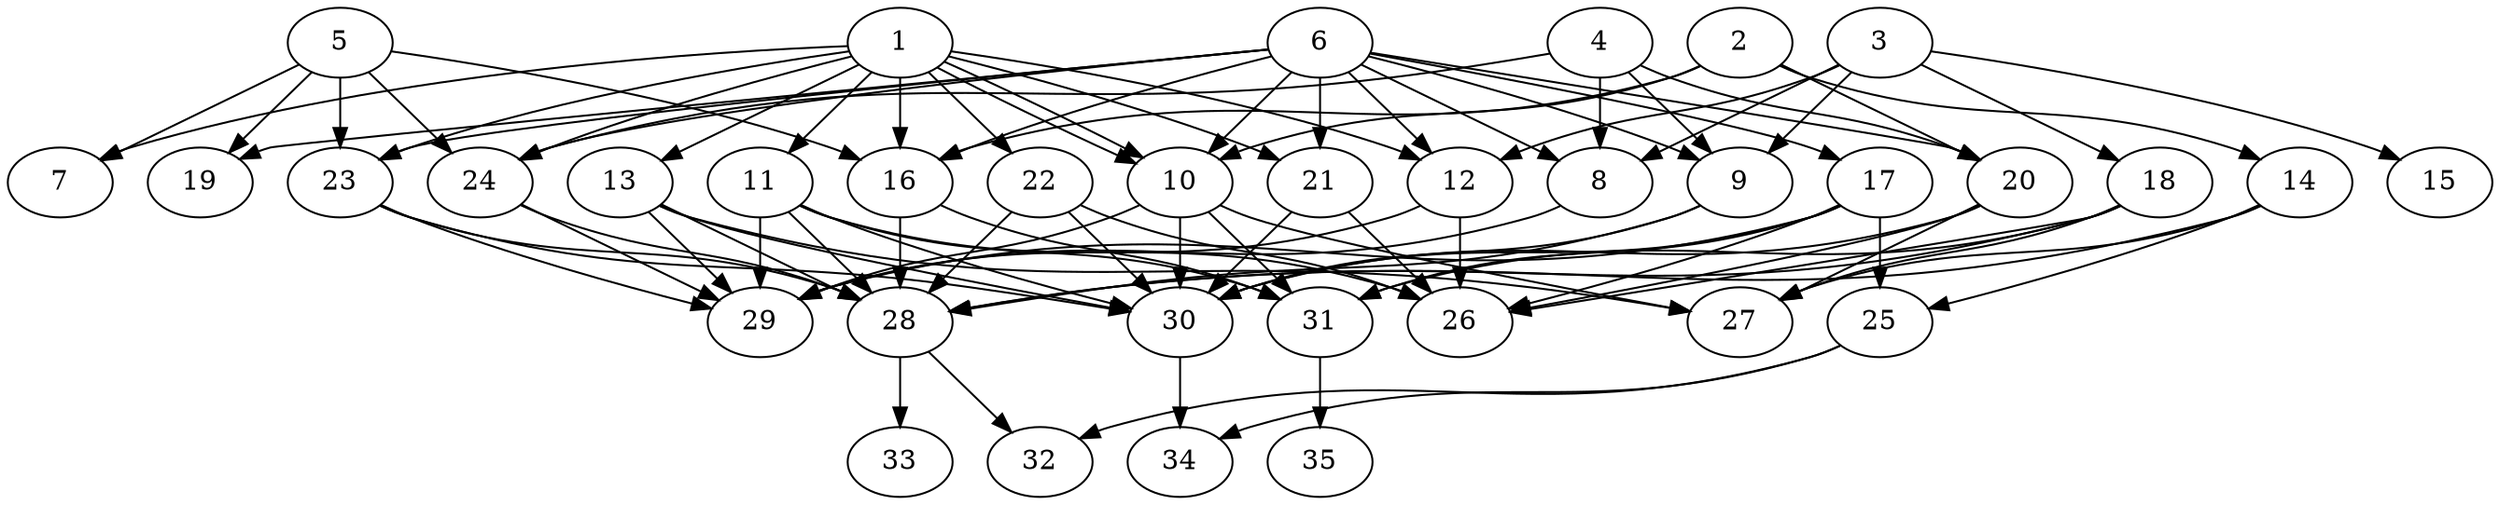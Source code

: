 // DAG (tier=3-complex, mode=compute, n=35, ccr=0.498, fat=0.806, density=0.624, regular=0.259, jump=0.210, mindata=1048576, maxdata=16777216)
// DAG automatically generated by daggen at Sun Aug 24 16:33:34 2025
// /home/ermia/Project/Environments/daggen/bin/daggen --dot --ccr 0.498 --fat 0.806 --regular 0.259 --density 0.624 --jump 0.210 --mindata 1048576 --maxdata 16777216 -n 35 
digraph G {
  1 [size="1208510472617608609792", alpha="0.14", expect_size="604255236308804304896"]
  1 -> 7 [size ="907660840927232"]
  1 -> 10 [size ="907660840927232"]
  1 -> 10 [size ="907660840927232"]
  1 -> 11 [size ="907660840927232"]
  1 -> 12 [size ="907660840927232"]
  1 -> 13 [size ="907660840927232"]
  1 -> 16 [size ="907660840927232"]
  1 -> 21 [size ="907660840927232"]
  1 -> 22 [size ="907660840927232"]
  1 -> 23 [size ="907660840927232"]
  1 -> 24 [size ="907660840927232"]
  2 [size="2189059824778477568000", alpha="0.07", expect_size="1094529912389238784000"]
  2 -> 10 [size ="1348740526899200"]
  2 -> 14 [size ="1348740526899200"]
  2 -> 16 [size ="1348740526899200"]
  2 -> 20 [size ="1348740526899200"]
  3 [size="70385799543595128", alpha="0.03", expect_size="35192899771797564"]
  3 -> 8 [size ="1868359226359808"]
  3 -> 9 [size ="1868359226359808"]
  3 -> 12 [size ="1868359226359808"]
  3 -> 15 [size ="1868359226359808"]
  3 -> 18 [size ="1868359226359808"]
  4 [size="1519872236465892098048", alpha="0.09", expect_size="759936118232946049024"]
  4 -> 8 [size ="1057534899126272"]
  4 -> 9 [size ="1057534899126272"]
  4 -> 20 [size ="1057534899126272"]
  4 -> 24 [size ="1057534899126272"]
  5 [size="536040749553107", alpha="0.13", expect_size="268020374776553"]
  5 -> 7 [size ="24072251506688"]
  5 -> 16 [size ="24072251506688"]
  5 -> 19 [size ="24072251506688"]
  5 -> 23 [size ="24072251506688"]
  5 -> 24 [size ="24072251506688"]
  6 [size="516897346694512", alpha="0.03", expect_size="258448673347256"]
  6 -> 8 [size ="23115648204800"]
  6 -> 9 [size ="23115648204800"]
  6 -> 10 [size ="23115648204800"]
  6 -> 12 [size ="23115648204800"]
  6 -> 16 [size ="23115648204800"]
  6 -> 17 [size ="23115648204800"]
  6 -> 19 [size ="23115648204800"]
  6 -> 20 [size ="23115648204800"]
  6 -> 21 [size ="23115648204800"]
  6 -> 23 [size ="23115648204800"]
  6 -> 24 [size ="23115648204800"]
  7 [size="12443814595372515328", alpha="0.03", expect_size="6221907297686257664"]
  8 [size="413032812979250752", alpha="0.19", expect_size="206516406489625376"]
  8 -> 29 [size ="309994641686528"]
  9 [size="664779066396647620608", alpha="0.05", expect_size="332389533198323810304"]
  9 -> 28 [size ="609361311301632"]
  9 -> 30 [size ="609361311301632"]
  10 [size="2360958100278323712", alpha="0.13", expect_size="1180479050139161856"]
  10 -> 27 [size ="1279244273451008"]
  10 -> 29 [size ="1279244273451008"]
  10 -> 30 [size ="1279244273451008"]
  10 -> 31 [size ="1279244273451008"]
  11 [size="13704904295130857472", alpha="0.15", expect_size="6852452147565428736"]
  11 -> 26 [size ="45814961405952"]
  11 -> 28 [size ="45814961405952"]
  11 -> 29 [size ="45814961405952"]
  11 -> 30 [size ="45814961405952"]
  11 -> 31 [size ="45814961405952"]
  12 [size="28560056512094260", alpha="0.16", expect_size="14280028256047130"]
  12 -> 26 [size ="1337700984553472"]
  12 -> 29 [size ="1337700984553472"]
  13 [size="26632502943775480", alpha="0.11", expect_size="13316251471887740"]
  13 -> 27 [size ="620277172011008"]
  13 -> 28 [size ="620277172011008"]
  13 -> 29 [size ="620277172011008"]
  13 -> 30 [size ="620277172011008"]
  14 [size="1772324185926606848", alpha="0.19", expect_size="886162092963303424"]
  14 -> 25 [size ="1774668952371200"]
  14 -> 27 [size ="1774668952371200"]
  14 -> 28 [size ="1774668952371200"]
  15 [size="4485202518954999808000", alpha="0.06", expect_size="2242601259477499904000"]
  16 [size="188667279834322305024", alpha="0.16", expect_size="94333639917161152512"]
  16 -> 28 [size ="263160707678208"]
  16 -> 31 [size ="263160707678208"]
  17 [size="34041189645864496", alpha="0.15", expect_size="17020594822932248"]
  17 -> 25 [size ="14638464892928"]
  17 -> 26 [size ="14638464892928"]
  17 -> 29 [size ="14638464892928"]
  17 -> 30 [size ="14638464892928"]
  17 -> 31 [size ="14638464892928"]
  18 [size="962582594704478336", alpha="0.10", expect_size="481291297352239168"]
  18 -> 26 [size ="492463668068352"]
  18 -> 27 [size ="492463668068352"]
  18 -> 28 [size ="492463668068352"]
  18 -> 31 [size ="492463668068352"]
  19 [size="3831379728462233206784", alpha="0.14", expect_size="1915689864231116603392"]
  20 [size="706275164836082048", alpha="0.18", expect_size="353137582418041024"]
  20 -> 26 [size ="466088810774528"]
  20 -> 27 [size ="466088810774528"]
  20 -> 30 [size ="466088810774528"]
  21 [size="97423616406393504", alpha="0.19", expect_size="48711808203196752"]
  21 -> 26 [size ="38452380827648"]
  21 -> 30 [size ="38452380827648"]
  22 [size="1503131921857455", alpha="0.03", expect_size="751565960928727"]
  22 -> 26 [size ="103879161151488"]
  22 -> 28 [size ="103879161151488"]
  22 -> 30 [size ="103879161151488"]
  23 [size="7980809926259743", alpha="0.07", expect_size="3990404963129871"]
  23 -> 28 [size ="18225727275008"]
  23 -> 29 [size ="18225727275008"]
  23 -> 30 [size ="18225727275008"]
  24 [size="595064394925480083456", alpha="0.10", expect_size="297532197462740041728"]
  24 -> 28 [size ="565977670483968"]
  24 -> 29 [size ="565977670483968"]
  25 [size="13545411849039690", alpha="0.00", expect_size="6772705924519845"]
  25 -> 32 [size ="834337066975232"]
  25 -> 34 [size ="834337066975232"]
  26 [size="2857247836410476544", alpha="0.14", expect_size="1428623918205238272"]
  27 [size="2744075264688130097152", alpha="0.05", expect_size="1372037632344065048576"]
  28 [size="492892138654691008", alpha="0.06", expect_size="246446069327345504"]
  28 -> 32 [size ="197076998684672"]
  28 -> 33 [size ="197076998684672"]
  29 [size="60758454154336456", alpha="0.19", expect_size="30379227077168228"]
  30 [size="1060735351124342656", alpha="0.15", expect_size="530367675562171328"]
  30 -> 34 [size ="1212191109808128"]
  31 [size="314989017821278976", alpha="0.14", expect_size="157494508910639488"]
  31 -> 35 [size ="181851062796288"]
  32 [size="173983277959047680", alpha="0.17", expect_size="86991638979523840"]
  33 [size="10274827685332758", alpha="0.02", expect_size="5137413842666379"]
  34 [size="1263756081781351", alpha="0.18", expect_size="631878040890675"]
  35 [size="101286107262740512", alpha="0.09", expect_size="50643053631370256"]
}